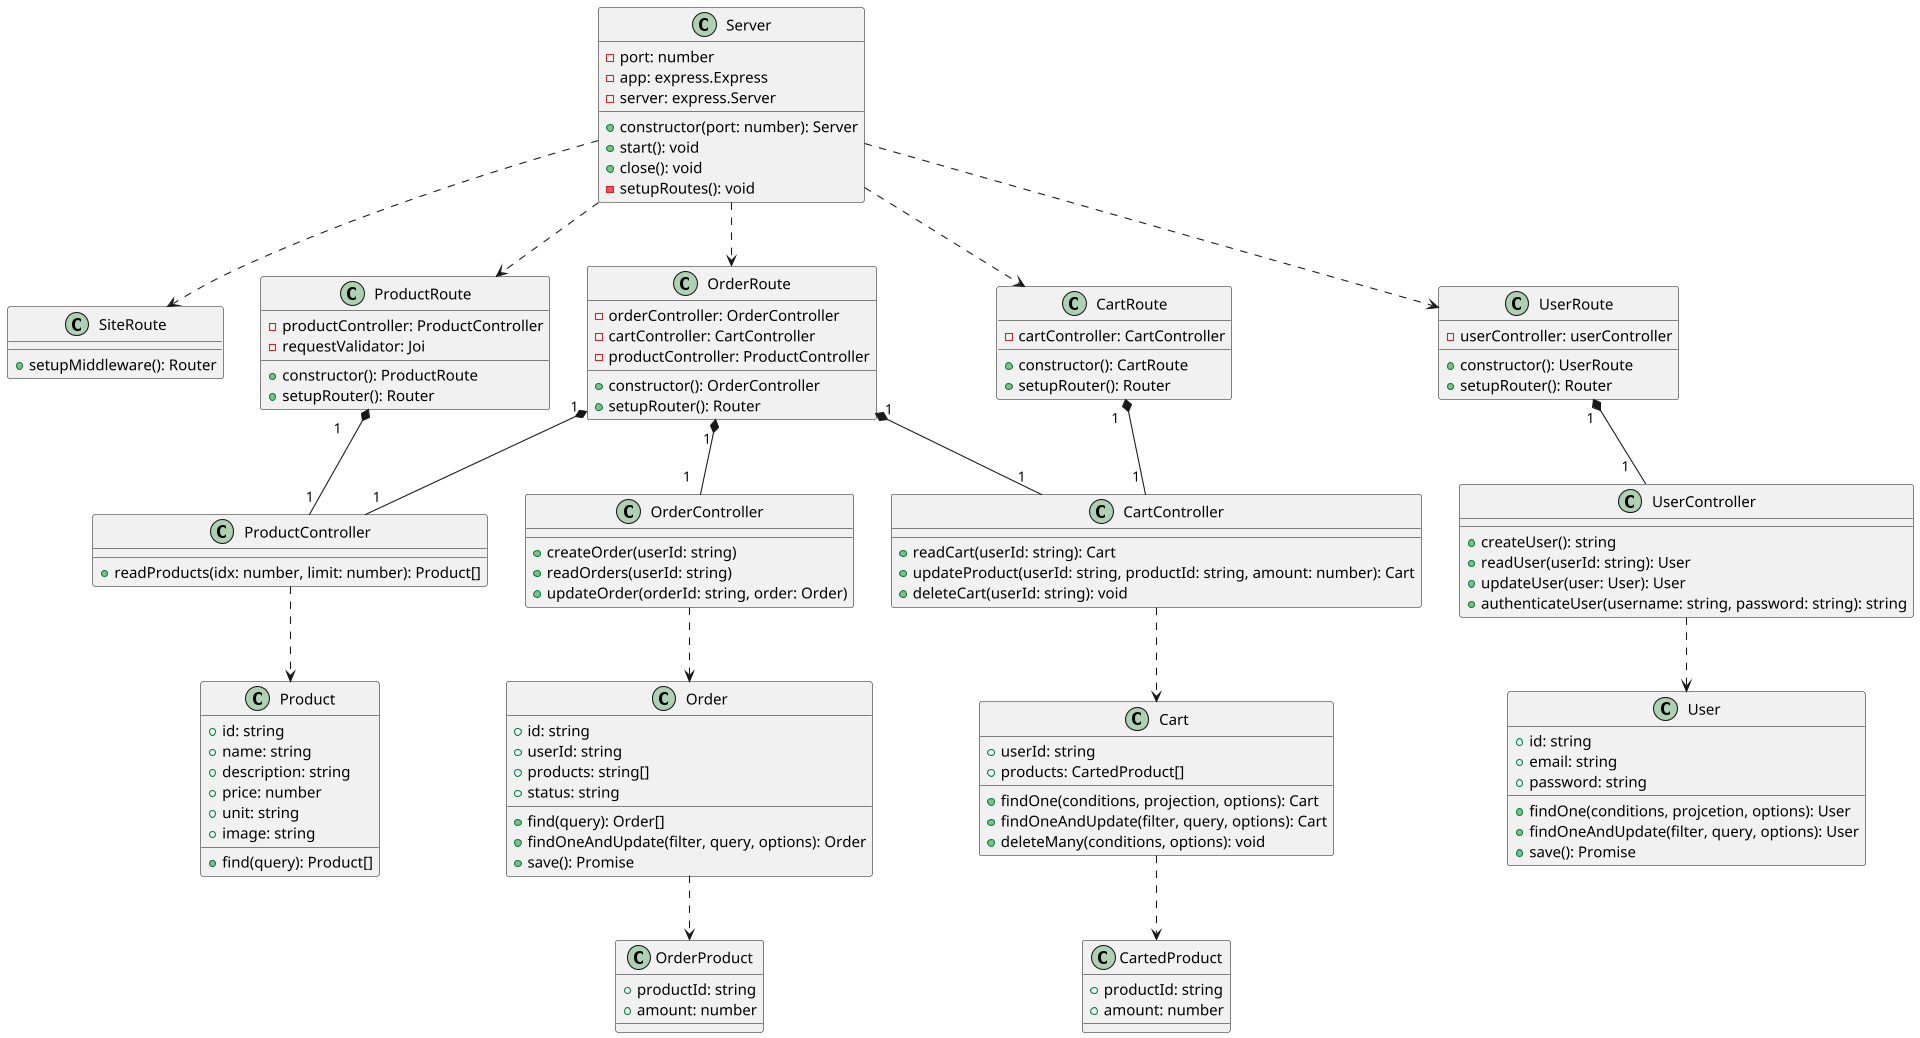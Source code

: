@startuml class diagram
scale 1920*1080

' Classes
class Server {
  - port: number
  - app: express.Express
  - server: express.Server
  + constructor(port: number): Server
  + start(): void
  + close(): void
  - setupRoutes(): void
}
class SiteRoute {
  + setupMiddleware(): Router
}

' Classes - Product
class ProductRoute {
  - productController: ProductController
  - requestValidator: Joi
  + constructor(): ProductRoute
  + setupRouter(): Router
}
class ProductController {
  + readProducts(idx: number, limit: number): Product[]
}
class Product {
  + id: string
  + name: string
  + description: string
  + price: number
  + unit: string
  + image: string
  + find(query): Product[]
}

' Classes - Cart
class CartRoute {
  - cartController: CartController
  + constructor(): CartRoute
  + setupRouter(): Router
}
class CartController {
  + readCart(userId: string): Cart
  + updateProduct(userId: string, productId: string, amount: number): Cart
  + deleteCart(userId: string): void
}
class Cart {
  + userId: string
  + products: CartedProduct[]
  + findOne(conditions, projection, options): Cart
  + findOneAndUpdate(filter, query, options): Cart
  + deleteMany(conditions, options): void
}
class CartedProduct {
  + productId: string
  + amount: number
}

' Classes - User
class UserRoute {
  - userController: userController
  + constructor(): UserRoute
  + setupRouter(): Router
}
class UserController {
  + createUser(): string
  + readUser(userId: string): User
  + updateUser(user: User): User
  + authenticateUser(username: string, password: string): string
}
class User {
  + id: string
  + email: string
  + password: string
  + findOne(conditions, projcetion, options): User
  + findOneAndUpdate(filter, query, options): User
  + save(): Promise
}

' Clases - Order
class OrderRoute {
  - orderController: OrderController
  - cartController: CartController
  - productController: ProductController
  + constructor(): OrderController
  + setupRouter(): Router
}
class OrderController {
  + createOrder(userId: string)
  + readOrders(userId: string)
  + updateOrder(orderId: string, order: Order)
}
class Order {
  + id: string
  + userId: string
  + products: string[]
  + status: string
  + find(query): Order[]
  + findOneAndUpdate(filter, query, options): Order
  + save(): Promise
}
class OrderProduct {
  + productId: string
  + amount: number
}

' Relationships from Server to routes
Server ..> ProductRoute
Server ..> CartRoute
Server ..> SiteRoute
Server ..> UserRoute
Server ..> OrderRoute

' Relationships from routes to controllers
ProductRoute "1\t" *-- "1" ProductController
CartRoute "1  " *-- "1 " CartController
UserRoute "1 " *-- "1   " UserController
OrderRoute "1 " *-- "1   " OrderController
OrderRoute "1" *-- "1" CartController
OrderRoute "1" *-- "1" ProductController

' Relationships from controllers to models
ProductController ..> Product
CartController ..> Cart
UserController ..> User
OrderController ..> Order

' Relationships between models
Cart ..> CartedProduct
Order ..> OrderProduct
@enduml
